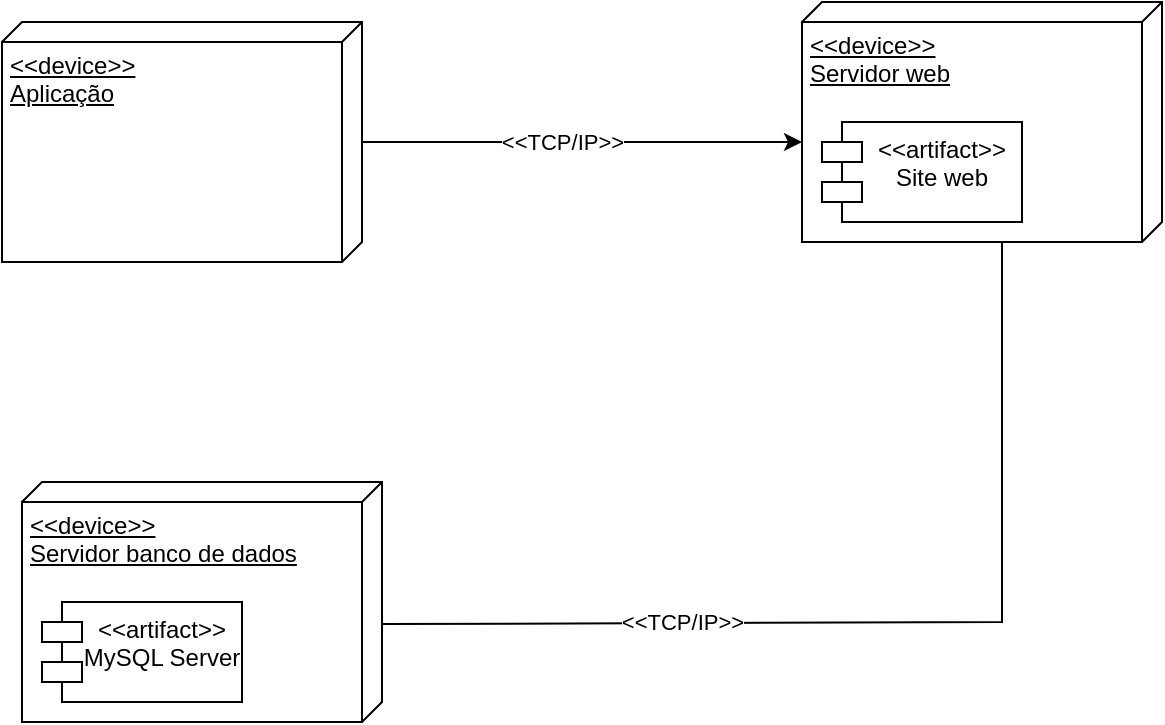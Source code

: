 <mxfile version="20.6.0" type="github">
  <diagram id="9CxpBD7IxH4Rp7Ea2xDp" name="Página-1">
    <mxGraphModel dx="1422" dy="786" grid="1" gridSize="10" guides="1" tooltips="1" connect="1" arrows="1" fold="1" page="1" pageScale="1" pageWidth="827" pageHeight="1169" math="0" shadow="0">
      <root>
        <mxCell id="0" />
        <mxCell id="1" parent="0" />
        <mxCell id="rPpyeauEWB5x8LZYEyG3-1" value="&amp;lt;&amp;lt;device&amp;gt;&amp;gt;&lt;br&gt;Servidor web" style="verticalAlign=top;align=left;spacingTop=8;spacingLeft=2;spacingRight=12;shape=cube;size=10;direction=south;fontStyle=4;html=1;" vertex="1" parent="1">
          <mxGeometry x="460" y="80" width="180" height="120" as="geometry" />
        </mxCell>
        <mxCell id="rPpyeauEWB5x8LZYEyG3-13" style="edgeStyle=orthogonalEdgeStyle;rounded=0;orthogonalLoop=1;jettySize=auto;html=1;" edge="1" parent="1" source="rPpyeauEWB5x8LZYEyG3-2">
          <mxGeometry relative="1" as="geometry">
            <mxPoint x="460" y="150" as="targetPoint" />
            <Array as="points">
              <mxPoint x="400" y="150" />
              <mxPoint x="400" y="150" />
            </Array>
          </mxGeometry>
        </mxCell>
        <mxCell id="rPpyeauEWB5x8LZYEyG3-2" value="&amp;lt;&amp;lt;device&amp;gt;&amp;gt;&lt;br&gt;Aplicação" style="verticalAlign=top;align=left;spacingTop=8;spacingLeft=2;spacingRight=12;shape=cube;size=10;direction=south;fontStyle=4;html=1;" vertex="1" parent="1">
          <mxGeometry x="60" y="90" width="180" height="120" as="geometry" />
        </mxCell>
        <mxCell id="rPpyeauEWB5x8LZYEyG3-6" value="" style="endArrow=none;html=1;rounded=0;exitX=0.592;exitY=0.006;exitDx=0;exitDy=0;exitPerimeter=0;" edge="1" parent="1" source="rPpyeauEWB5x8LZYEyG3-8">
          <mxGeometry relative="1" as="geometry">
            <mxPoint x="535" y="400" as="sourcePoint" />
            <mxPoint x="560" y="200" as="targetPoint" />
            <Array as="points">
              <mxPoint x="560" y="390" />
            </Array>
          </mxGeometry>
        </mxCell>
        <mxCell id="rPpyeauEWB5x8LZYEyG3-7" value="&amp;lt;&amp;lt;TCP/IP&amp;gt;&amp;gt;" style="edgeLabel;html=1;align=center;verticalAlign=middle;resizable=0;points=[];" vertex="1" connectable="0" parent="rPpyeauEWB5x8LZYEyG3-6">
          <mxGeometry x="-0.427" y="3" relative="1" as="geometry">
            <mxPoint x="7" y="2" as="offset" />
          </mxGeometry>
        </mxCell>
        <mxCell id="rPpyeauEWB5x8LZYEyG3-8" value="&amp;lt;&amp;lt;device&amp;gt;&amp;gt;&lt;br&gt;Servidor banco de dados" style="verticalAlign=top;align=left;spacingTop=8;spacingLeft=2;spacingRight=12;shape=cube;size=10;direction=south;fontStyle=4;html=1;" vertex="1" parent="1">
          <mxGeometry x="70" y="320" width="180" height="120" as="geometry" />
        </mxCell>
        <mxCell id="rPpyeauEWB5x8LZYEyG3-10" value="&lt;&lt;artifact&gt;&gt;&#xa;MySQL Server" style="shape=module;align=left;spacingLeft=20;align=center;verticalAlign=top;" vertex="1" parent="1">
          <mxGeometry x="80" y="380" width="100" height="50" as="geometry" />
        </mxCell>
        <mxCell id="rPpyeauEWB5x8LZYEyG3-11" value="&lt;&lt;artifact&gt;&gt;&#xa;Site web" style="shape=module;align=left;spacingLeft=20;align=center;verticalAlign=top;" vertex="1" parent="1">
          <mxGeometry x="470" y="140" width="100" height="50" as="geometry" />
        </mxCell>
        <mxCell id="rPpyeauEWB5x8LZYEyG3-15" value="&amp;lt;&amp;lt;TCP/IP&amp;gt;&amp;gt;" style="edgeLabel;html=1;align=center;verticalAlign=middle;resizable=0;points=[];" vertex="1" connectable="0" parent="1">
          <mxGeometry x="339.999" y="149.999" as="geometry" />
        </mxCell>
      </root>
    </mxGraphModel>
  </diagram>
</mxfile>
